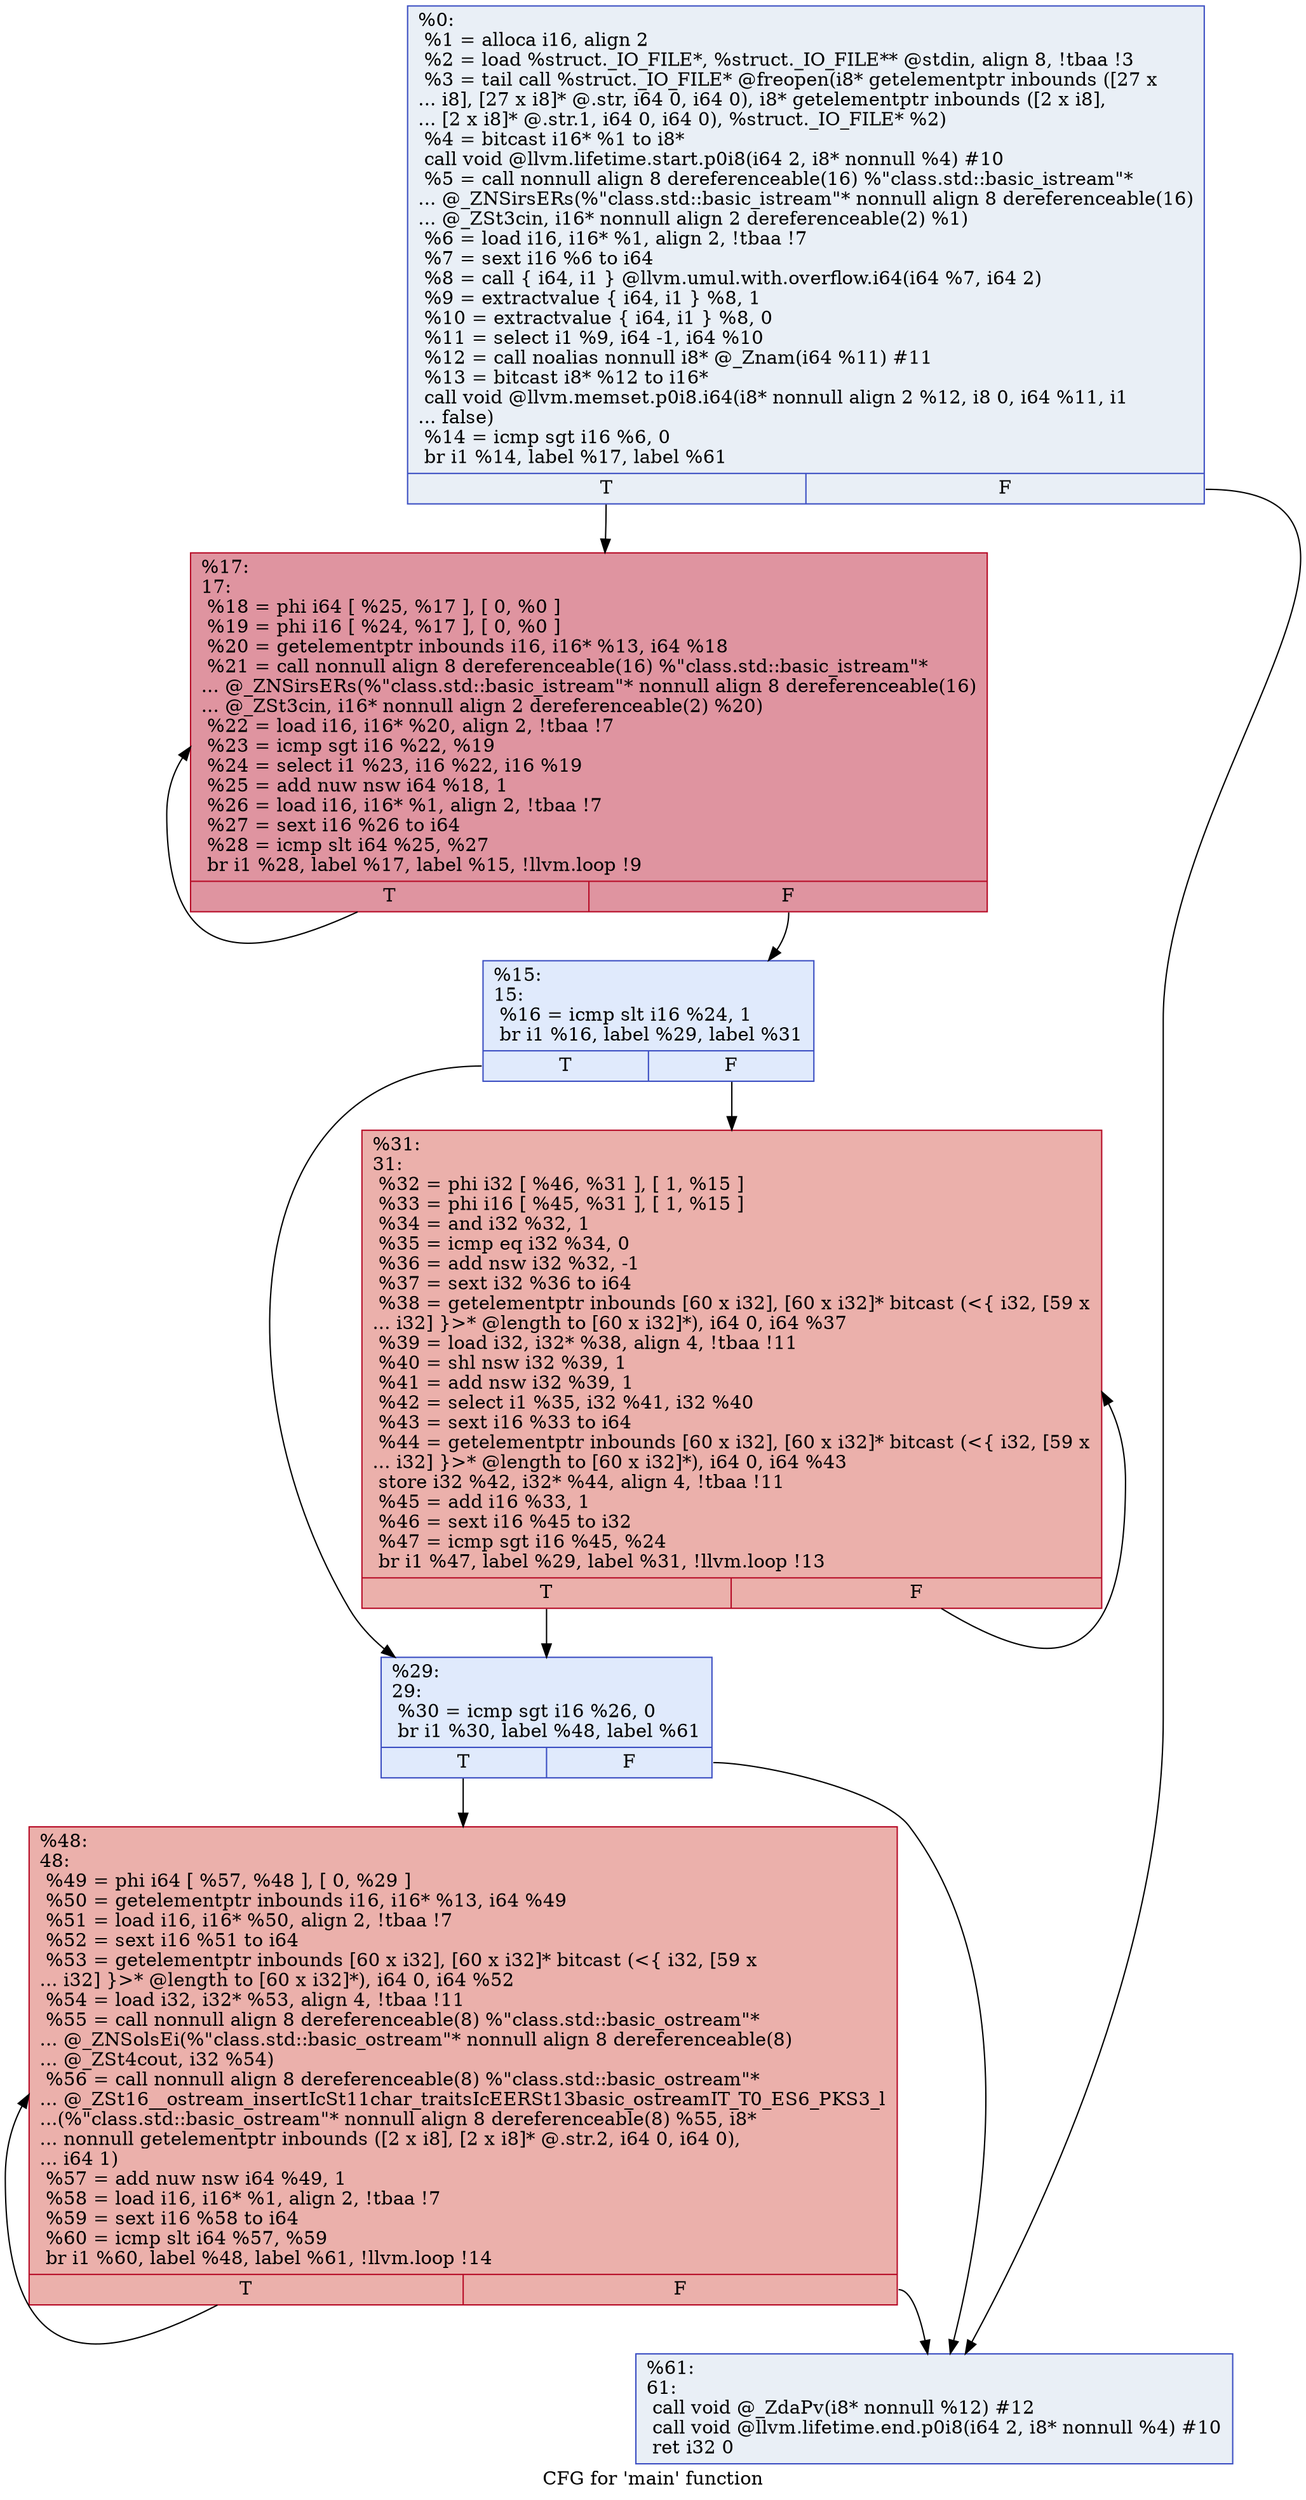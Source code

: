 digraph "CFG for 'main' function" {
	label="CFG for 'main' function";

	Node0x55dbeef26990 [shape=record,color="#3d50c3ff", style=filled, fillcolor="#cedaeb70",label="{%0:\l  %1 = alloca i16, align 2\l  %2 = load %struct._IO_FILE*, %struct._IO_FILE** @stdin, align 8, !tbaa !3\l  %3 = tail call %struct._IO_FILE* @freopen(i8* getelementptr inbounds ([27 x\l... i8], [27 x i8]* @.str, i64 0, i64 0), i8* getelementptr inbounds ([2 x i8],\l... [2 x i8]* @.str.1, i64 0, i64 0), %struct._IO_FILE* %2)\l  %4 = bitcast i16* %1 to i8*\l  call void @llvm.lifetime.start.p0i8(i64 2, i8* nonnull %4) #10\l  %5 = call nonnull align 8 dereferenceable(16) %\"class.std::basic_istream\"*\l... @_ZNSirsERs(%\"class.std::basic_istream\"* nonnull align 8 dereferenceable(16)\l... @_ZSt3cin, i16* nonnull align 2 dereferenceable(2) %1)\l  %6 = load i16, i16* %1, align 2, !tbaa !7\l  %7 = sext i16 %6 to i64\l  %8 = call \{ i64, i1 \} @llvm.umul.with.overflow.i64(i64 %7, i64 2)\l  %9 = extractvalue \{ i64, i1 \} %8, 1\l  %10 = extractvalue \{ i64, i1 \} %8, 0\l  %11 = select i1 %9, i64 -1, i64 %10\l  %12 = call noalias nonnull i8* @_Znam(i64 %11) #11\l  %13 = bitcast i8* %12 to i16*\l  call void @llvm.memset.p0i8.i64(i8* nonnull align 2 %12, i8 0, i64 %11, i1\l... false)\l  %14 = icmp sgt i16 %6, 0\l  br i1 %14, label %17, label %61\l|{<s0>T|<s1>F}}"];
	Node0x55dbeef26990:s0 -> Node0x55dbeef29ee0;
	Node0x55dbeef26990:s1 -> Node0x55dbeef29f70;
	Node0x55dbeef2a0b0 [shape=record,color="#3d50c3ff", style=filled, fillcolor="#b9d0f970",label="{%15:\l15:                                               \l  %16 = icmp slt i16 %24, 1\l  br i1 %16, label %29, label %31\l|{<s0>T|<s1>F}}"];
	Node0x55dbeef2a0b0:s0 -> Node0x55dbeef2a230;
	Node0x55dbeef2a0b0:s1 -> Node0x55dbeef2a2c0;
	Node0x55dbeef29ee0 [shape=record,color="#b70d28ff", style=filled, fillcolor="#b70d2870",label="{%17:\l17:                                               \l  %18 = phi i64 [ %25, %17 ], [ 0, %0 ]\l  %19 = phi i16 [ %24, %17 ], [ 0, %0 ]\l  %20 = getelementptr inbounds i16, i16* %13, i64 %18\l  %21 = call nonnull align 8 dereferenceable(16) %\"class.std::basic_istream\"*\l... @_ZNSirsERs(%\"class.std::basic_istream\"* nonnull align 8 dereferenceable(16)\l... @_ZSt3cin, i16* nonnull align 2 dereferenceable(2) %20)\l  %22 = load i16, i16* %20, align 2, !tbaa !7\l  %23 = icmp sgt i16 %22, %19\l  %24 = select i1 %23, i16 %22, i16 %19\l  %25 = add nuw nsw i64 %18, 1\l  %26 = load i16, i16* %1, align 2, !tbaa !7\l  %27 = sext i16 %26 to i64\l  %28 = icmp slt i64 %25, %27\l  br i1 %28, label %17, label %15, !llvm.loop !9\l|{<s0>T|<s1>F}}"];
	Node0x55dbeef29ee0:s0 -> Node0x55dbeef29ee0;
	Node0x55dbeef29ee0:s1 -> Node0x55dbeef2a0b0;
	Node0x55dbeef2a230 [shape=record,color="#3d50c3ff", style=filled, fillcolor="#b9d0f970",label="{%29:\l29:                                               \l  %30 = icmp sgt i16 %26, 0\l  br i1 %30, label %48, label %61\l|{<s0>T|<s1>F}}"];
	Node0x55dbeef2a230:s0 -> Node0x55dbeef2b250;
	Node0x55dbeef2a230:s1 -> Node0x55dbeef29f70;
	Node0x55dbeef2a2c0 [shape=record,color="#b70d28ff", style=filled, fillcolor="#d24b4070",label="{%31:\l31:                                               \l  %32 = phi i32 [ %46, %31 ], [ 1, %15 ]\l  %33 = phi i16 [ %45, %31 ], [ 1, %15 ]\l  %34 = and i32 %32, 1\l  %35 = icmp eq i32 %34, 0\l  %36 = add nsw i32 %32, -1\l  %37 = sext i32 %36 to i64\l  %38 = getelementptr inbounds [60 x i32], [60 x i32]* bitcast (\<\{ i32, [59 x\l... i32] \}\>* @length to [60 x i32]*), i64 0, i64 %37\l  %39 = load i32, i32* %38, align 4, !tbaa !11\l  %40 = shl nsw i32 %39, 1\l  %41 = add nsw i32 %39, 1\l  %42 = select i1 %35, i32 %41, i32 %40\l  %43 = sext i16 %33 to i64\l  %44 = getelementptr inbounds [60 x i32], [60 x i32]* bitcast (\<\{ i32, [59 x\l... i32] \}\>* @length to [60 x i32]*), i64 0, i64 %43\l  store i32 %42, i32* %44, align 4, !tbaa !11\l  %45 = add i16 %33, 1\l  %46 = sext i16 %45 to i32\l  %47 = icmp sgt i16 %45, %24\l  br i1 %47, label %29, label %31, !llvm.loop !13\l|{<s0>T|<s1>F}}"];
	Node0x55dbeef2a2c0:s0 -> Node0x55dbeef2a230;
	Node0x55dbeef2a2c0:s1 -> Node0x55dbeef2a2c0;
	Node0x55dbeef2b250 [shape=record,color="#b70d28ff", style=filled, fillcolor="#d24b4070",label="{%48:\l48:                                               \l  %49 = phi i64 [ %57, %48 ], [ 0, %29 ]\l  %50 = getelementptr inbounds i16, i16* %13, i64 %49\l  %51 = load i16, i16* %50, align 2, !tbaa !7\l  %52 = sext i16 %51 to i64\l  %53 = getelementptr inbounds [60 x i32], [60 x i32]* bitcast (\<\{ i32, [59 x\l... i32] \}\>* @length to [60 x i32]*), i64 0, i64 %52\l  %54 = load i32, i32* %53, align 4, !tbaa !11\l  %55 = call nonnull align 8 dereferenceable(8) %\"class.std::basic_ostream\"*\l... @_ZNSolsEi(%\"class.std::basic_ostream\"* nonnull align 8 dereferenceable(8)\l... @_ZSt4cout, i32 %54)\l  %56 = call nonnull align 8 dereferenceable(8) %\"class.std::basic_ostream\"*\l... @_ZSt16__ostream_insertIcSt11char_traitsIcEERSt13basic_ostreamIT_T0_ES6_PKS3_l\l...(%\"class.std::basic_ostream\"* nonnull align 8 dereferenceable(8) %55, i8*\l... nonnull getelementptr inbounds ([2 x i8], [2 x i8]* @.str.2, i64 0, i64 0),\l... i64 1)\l  %57 = add nuw nsw i64 %49, 1\l  %58 = load i16, i16* %1, align 2, !tbaa !7\l  %59 = sext i16 %58 to i64\l  %60 = icmp slt i64 %57, %59\l  br i1 %60, label %48, label %61, !llvm.loop !14\l|{<s0>T|<s1>F}}"];
	Node0x55dbeef2b250:s0 -> Node0x55dbeef2b250;
	Node0x55dbeef2b250:s1 -> Node0x55dbeef29f70;
	Node0x55dbeef29f70 [shape=record,color="#3d50c3ff", style=filled, fillcolor="#cedaeb70",label="{%61:\l61:                                               \l  call void @_ZdaPv(i8* nonnull %12) #12\l  call void @llvm.lifetime.end.p0i8(i64 2, i8* nonnull %4) #10\l  ret i32 0\l}"];
}

